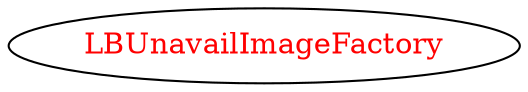 digraph dependencyGraph {
 concentrate=true;
 ranksep="2.0";
 rankdir="LR"; 
 splines="ortho";
"LBUnavailImageFactory" [fontcolor="red"];
}